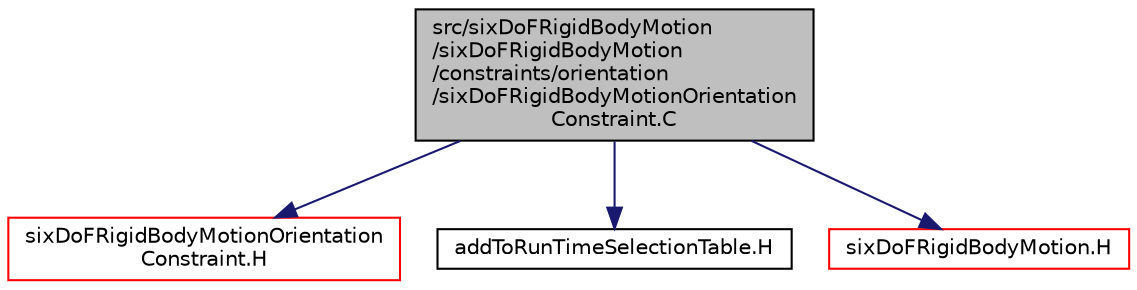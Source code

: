 digraph "src/sixDoFRigidBodyMotion/sixDoFRigidBodyMotion/constraints/orientation/sixDoFRigidBodyMotionOrientationConstraint.C"
{
  bgcolor="transparent";
  edge [fontname="Helvetica",fontsize="10",labelfontname="Helvetica",labelfontsize="10"];
  node [fontname="Helvetica",fontsize="10",shape=record];
  Node0 [label="src/sixDoFRigidBodyMotion\l/sixDoFRigidBodyMotion\l/constraints/orientation\l/sixDoFRigidBodyMotionOrientation\lConstraint.C",height=0.2,width=0.4,color="black", fillcolor="grey75", style="filled", fontcolor="black"];
  Node0 -> Node1 [color="midnightblue",fontsize="10",style="solid",fontname="Helvetica"];
  Node1 [label="sixDoFRigidBodyMotionOrientation\lConstraint.H",height=0.2,width=0.4,color="red",URL="$a15272.html"];
  Node0 -> Node192 [color="midnightblue",fontsize="10",style="solid",fontname="Helvetica"];
  Node192 [label="addToRunTimeSelectionTable.H",height=0.2,width=0.4,color="black",URL="$a09989.html",tooltip="Macros for easy insertion into run-time selection tables. "];
  Node0 -> Node193 [color="midnightblue",fontsize="10",style="solid",fontname="Helvetica"];
  Node193 [label="sixDoFRigidBodyMotion.H",height=0.2,width=0.4,color="red",URL="$a15320.html"];
}
